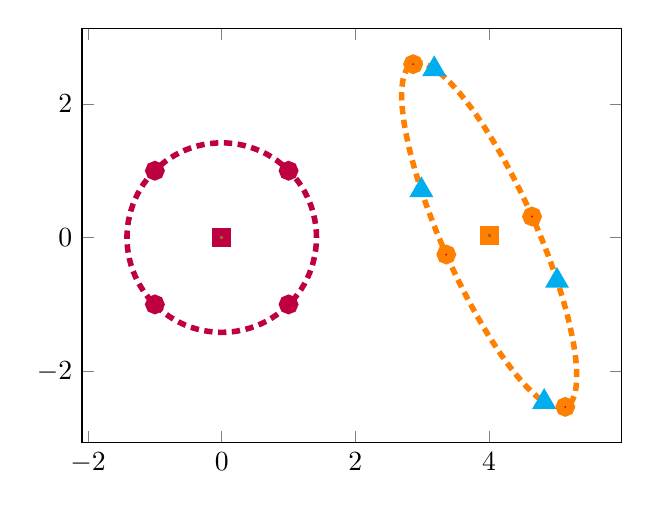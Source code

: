 \begin{tikzpicture}[]
\begin{axis}[axis equal image = {true}, hide axis = {false}]\addplot+ [mark = {}, color=purple, densely dashed, line width=2pt]coordinates {
(1.418, 0.0)
(1.415, 0.09)
(1.406, 0.179)
(1.392, 0.268)
(1.372, 0.356)
(1.347, 0.442)
(1.316, 0.527)
(1.28, 0.609)
(1.239, 0.689)
(1.193, 0.767)
(1.142, 0.841)
(1.086, 0.911)
(1.026, 0.978)
(0.962, 1.041)
(0.894, 1.1)
(0.822, 1.155)
(0.747, 1.205)
(0.67, 1.25)
(0.589, 1.29)
(0.506, 1.324)
(0.421, 1.354)
(0.334, 1.378)
(0.246, 1.396)
(0.157, 1.409)
(0.067, 1.416)
(-0.022, 1.418)
(-0.112, 1.413)
(-0.202, 1.403)
(-0.29, 1.388)
(-0.378, 1.367)
(-0.464, 1.34)
(-0.548, 1.308)
(-0.63, 1.27)
(-0.709, 1.228)
(-0.785, 1.18)
(-0.859, 1.128)
(-0.928, 1.071)
(-0.995, 1.01)
(-1.057, 0.945)
(-1.114, 0.876)
(-1.168, 0.804)
(-1.216, 0.728)
(-1.26, 0.65)
(-1.299, 0.568)
(-1.332, 0.485)
(-1.36, 0.399)
(-1.383, 0.312)
(-1.4, 0.224)
(-1.411, 0.135)
(-1.417, 0.045)
(-1.417, -0.045)
(-1.411, -0.135)
(-1.4, -0.224)
(-1.383, -0.312)
(-1.36, -0.399)
(-1.332, -0.485)
(-1.299, -0.568)
(-1.26, -0.65)
(-1.216, -0.728)
(-1.168, -0.804)
(-1.114, -0.876)
(-1.057, -0.945)
(-0.995, -1.01)
(-0.928, -1.071)
(-0.859, -1.128)
(-0.785, -1.18)
(-0.709, -1.228)
(-0.63, -1.27)
(-0.548, -1.308)
(-0.464, -1.34)
(-0.378, -1.367)
(-0.29, -1.388)
(-0.202, -1.403)
(-0.112, -1.413)
(-0.022, -1.418)
(0.067, -1.416)
(0.157, -1.409)
(0.246, -1.396)
(0.334, -1.378)
(0.421, -1.354)
(0.506, -1.324)
(0.589, -1.29)
(0.67, -1.25)
(0.747, -1.205)
(0.822, -1.155)
(0.894, -1.1)
(0.962, -1.041)
(1.026, -0.978)
(1.086, -0.911)
(1.142, -0.841)
(1.193, -0.767)
(1.239, -0.689)
(1.28, -0.609)
(1.316, -0.527)
(1.347, -0.442)
(1.372, -0.356)
(1.392, -0.268)
(1.406, -0.179)
(1.415, -0.09)
(1.418, -3.473e-16)
};
\addplot+[draw=none, mark = {*}, color=purple, line width=3pt] coordinates {
(1.0, 1.0)
(-1.0, 1.0)
(1.0, -1.0)
(-1.0, -1.0)
};
\addplot+[draw=none, mark = {square*}, color=purple, line width=3pt] coordinates {
(0.0, 0.0)
};
\addplot+ [mark = {}, color=orange, densely dashed, line width=2pt]coordinates {
(3.359, -0.255)
(3.432, -0.417)
(3.508, -0.578)
(3.586, -0.736)
(3.666, -0.891)
(3.747, -1.042)
(3.829, -1.189)
(3.911, -1.332)
(3.994, -1.468)
(4.078, -1.599)
(4.16, -1.723)
(4.242, -1.84)
(4.324, -1.949)
(4.403, -2.051)
(4.482, -2.144)
(4.558, -2.228)
(4.632, -2.303)
(4.704, -2.369)
(4.772, -2.425)
(4.838, -2.472)
(4.9, -2.508)
(4.959, -2.534)
(5.013, -2.55)
(5.064, -2.555)
(5.111, -2.55)
(5.152, -2.534)
(5.19, -2.508)
(5.222, -2.472)
(5.25, -2.426)
(5.273, -2.37)
(5.29, -2.304)
(5.302, -2.229)
(5.309, -2.145)
(5.311, -2.052)
(5.308, -1.951)
(5.299, -1.841)
(5.285, -1.725)
(5.266, -1.601)
(5.241, -1.47)
(5.212, -1.334)
(5.178, -1.191)
(5.139, -1.045)
(5.096, -0.893)
(5.048, -0.738)
(4.996, -0.58)
(4.94, -0.42)
(4.88, -0.257)
(4.817, -0.094)
(4.75, 0.07)
(4.68, 0.234)
(4.608, 0.397)
(4.533, 0.559)
(4.456, 0.718)
(4.377, 0.875)
(4.297, 1.028)
(4.216, 1.178)
(4.133, 1.322)
(4.05, 1.462)
(3.967, 1.595)
(3.884, 1.723)
(3.802, 1.843)
(3.72, 1.957)
(3.639, 2.062)
(3.56, 2.16)
(3.483, 2.248)
(3.408, 2.328)
(3.335, 2.399)
(3.265, 2.46)
(3.198, 2.511)
(3.134, 2.552)
(3.073, 2.583)
(3.017, 2.604)
(2.964, 2.615)
(2.915, 2.615)
(2.871, 2.605)
(2.831, 2.584)
(2.796, 2.553)
(2.766, 2.512)
(2.741, 2.461)
(2.721, 2.4)
(2.706, 2.329)
(2.697, 2.25)
(2.692, 2.161)
(2.693, 2.064)
(2.699, 1.958)
(2.711, 1.845)
(2.727, 1.725)
(2.749, 1.597)
(2.776, 1.464)
(2.807, 1.324)
(2.844, 1.18)
(2.885, 1.031)
(2.931, 0.877)
(2.981, 0.721)
(3.035, 0.561)
(3.093, 0.4)
(3.154, 0.237)
(3.219, 0.073)
(3.288, -0.091)
(3.359, -0.255)
};
\addplot+[draw=none, mark = {triangle*}, color=cyan, line width=3pt] coordinates {
(5.016, -0.647)
(3.179, 2.519)
(4.824, -2.458)
(2.987, 0.709)
};
\addplot+[draw=none, mark = {*}, color=orange, line width=3pt] coordinates {
(4.643, 0.315)
(2.864, 2.594)
(3.36, -0.254)
(5.14, -2.533)
};
\addplot+[draw=none, mark = {square*}, color=orange, line width=3pt] coordinates {
(4.002, 0.031)
};
\end{axis}

\end{tikzpicture}
